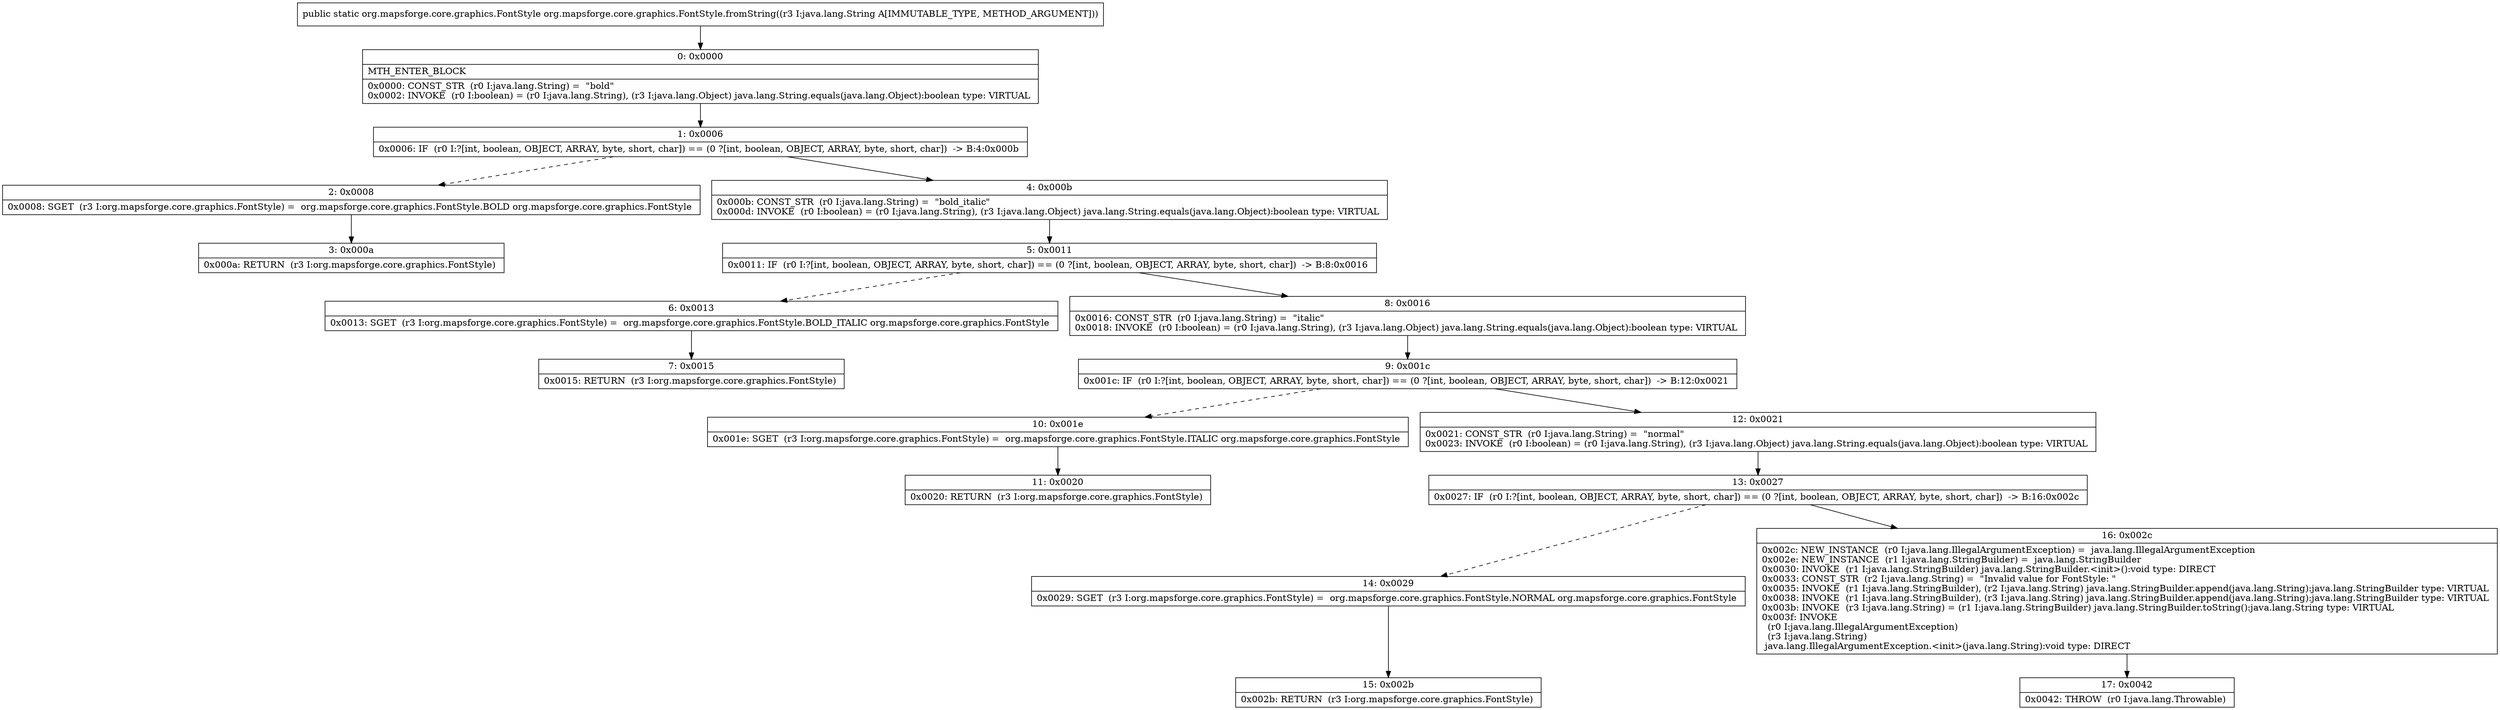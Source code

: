 digraph "CFG fororg.mapsforge.core.graphics.FontStyle.fromString(Ljava\/lang\/String;)Lorg\/mapsforge\/core\/graphics\/FontStyle;" {
Node_0 [shape=record,label="{0\:\ 0x0000|MTH_ENTER_BLOCK\l|0x0000: CONST_STR  (r0 I:java.lang.String) =  \"bold\" \l0x0002: INVOKE  (r0 I:boolean) = (r0 I:java.lang.String), (r3 I:java.lang.Object) java.lang.String.equals(java.lang.Object):boolean type: VIRTUAL \l}"];
Node_1 [shape=record,label="{1\:\ 0x0006|0x0006: IF  (r0 I:?[int, boolean, OBJECT, ARRAY, byte, short, char]) == (0 ?[int, boolean, OBJECT, ARRAY, byte, short, char])  \-\> B:4:0x000b \l}"];
Node_2 [shape=record,label="{2\:\ 0x0008|0x0008: SGET  (r3 I:org.mapsforge.core.graphics.FontStyle) =  org.mapsforge.core.graphics.FontStyle.BOLD org.mapsforge.core.graphics.FontStyle \l}"];
Node_3 [shape=record,label="{3\:\ 0x000a|0x000a: RETURN  (r3 I:org.mapsforge.core.graphics.FontStyle) \l}"];
Node_4 [shape=record,label="{4\:\ 0x000b|0x000b: CONST_STR  (r0 I:java.lang.String) =  \"bold_italic\" \l0x000d: INVOKE  (r0 I:boolean) = (r0 I:java.lang.String), (r3 I:java.lang.Object) java.lang.String.equals(java.lang.Object):boolean type: VIRTUAL \l}"];
Node_5 [shape=record,label="{5\:\ 0x0011|0x0011: IF  (r0 I:?[int, boolean, OBJECT, ARRAY, byte, short, char]) == (0 ?[int, boolean, OBJECT, ARRAY, byte, short, char])  \-\> B:8:0x0016 \l}"];
Node_6 [shape=record,label="{6\:\ 0x0013|0x0013: SGET  (r3 I:org.mapsforge.core.graphics.FontStyle) =  org.mapsforge.core.graphics.FontStyle.BOLD_ITALIC org.mapsforge.core.graphics.FontStyle \l}"];
Node_7 [shape=record,label="{7\:\ 0x0015|0x0015: RETURN  (r3 I:org.mapsforge.core.graphics.FontStyle) \l}"];
Node_8 [shape=record,label="{8\:\ 0x0016|0x0016: CONST_STR  (r0 I:java.lang.String) =  \"italic\" \l0x0018: INVOKE  (r0 I:boolean) = (r0 I:java.lang.String), (r3 I:java.lang.Object) java.lang.String.equals(java.lang.Object):boolean type: VIRTUAL \l}"];
Node_9 [shape=record,label="{9\:\ 0x001c|0x001c: IF  (r0 I:?[int, boolean, OBJECT, ARRAY, byte, short, char]) == (0 ?[int, boolean, OBJECT, ARRAY, byte, short, char])  \-\> B:12:0x0021 \l}"];
Node_10 [shape=record,label="{10\:\ 0x001e|0x001e: SGET  (r3 I:org.mapsforge.core.graphics.FontStyle) =  org.mapsforge.core.graphics.FontStyle.ITALIC org.mapsforge.core.graphics.FontStyle \l}"];
Node_11 [shape=record,label="{11\:\ 0x0020|0x0020: RETURN  (r3 I:org.mapsforge.core.graphics.FontStyle) \l}"];
Node_12 [shape=record,label="{12\:\ 0x0021|0x0021: CONST_STR  (r0 I:java.lang.String) =  \"normal\" \l0x0023: INVOKE  (r0 I:boolean) = (r0 I:java.lang.String), (r3 I:java.lang.Object) java.lang.String.equals(java.lang.Object):boolean type: VIRTUAL \l}"];
Node_13 [shape=record,label="{13\:\ 0x0027|0x0027: IF  (r0 I:?[int, boolean, OBJECT, ARRAY, byte, short, char]) == (0 ?[int, boolean, OBJECT, ARRAY, byte, short, char])  \-\> B:16:0x002c \l}"];
Node_14 [shape=record,label="{14\:\ 0x0029|0x0029: SGET  (r3 I:org.mapsforge.core.graphics.FontStyle) =  org.mapsforge.core.graphics.FontStyle.NORMAL org.mapsforge.core.graphics.FontStyle \l}"];
Node_15 [shape=record,label="{15\:\ 0x002b|0x002b: RETURN  (r3 I:org.mapsforge.core.graphics.FontStyle) \l}"];
Node_16 [shape=record,label="{16\:\ 0x002c|0x002c: NEW_INSTANCE  (r0 I:java.lang.IllegalArgumentException) =  java.lang.IllegalArgumentException \l0x002e: NEW_INSTANCE  (r1 I:java.lang.StringBuilder) =  java.lang.StringBuilder \l0x0030: INVOKE  (r1 I:java.lang.StringBuilder) java.lang.StringBuilder.\<init\>():void type: DIRECT \l0x0033: CONST_STR  (r2 I:java.lang.String) =  \"Invalid value for FontStyle: \" \l0x0035: INVOKE  (r1 I:java.lang.StringBuilder), (r2 I:java.lang.String) java.lang.StringBuilder.append(java.lang.String):java.lang.StringBuilder type: VIRTUAL \l0x0038: INVOKE  (r1 I:java.lang.StringBuilder), (r3 I:java.lang.String) java.lang.StringBuilder.append(java.lang.String):java.lang.StringBuilder type: VIRTUAL \l0x003b: INVOKE  (r3 I:java.lang.String) = (r1 I:java.lang.StringBuilder) java.lang.StringBuilder.toString():java.lang.String type: VIRTUAL \l0x003f: INVOKE  \l  (r0 I:java.lang.IllegalArgumentException)\l  (r3 I:java.lang.String)\l java.lang.IllegalArgumentException.\<init\>(java.lang.String):void type: DIRECT \l}"];
Node_17 [shape=record,label="{17\:\ 0x0042|0x0042: THROW  (r0 I:java.lang.Throwable) \l}"];
MethodNode[shape=record,label="{public static org.mapsforge.core.graphics.FontStyle org.mapsforge.core.graphics.FontStyle.fromString((r3 I:java.lang.String A[IMMUTABLE_TYPE, METHOD_ARGUMENT])) }"];
MethodNode -> Node_0;
Node_0 -> Node_1;
Node_1 -> Node_2[style=dashed];
Node_1 -> Node_4;
Node_2 -> Node_3;
Node_4 -> Node_5;
Node_5 -> Node_6[style=dashed];
Node_5 -> Node_8;
Node_6 -> Node_7;
Node_8 -> Node_9;
Node_9 -> Node_10[style=dashed];
Node_9 -> Node_12;
Node_10 -> Node_11;
Node_12 -> Node_13;
Node_13 -> Node_14[style=dashed];
Node_13 -> Node_16;
Node_14 -> Node_15;
Node_16 -> Node_17;
}

